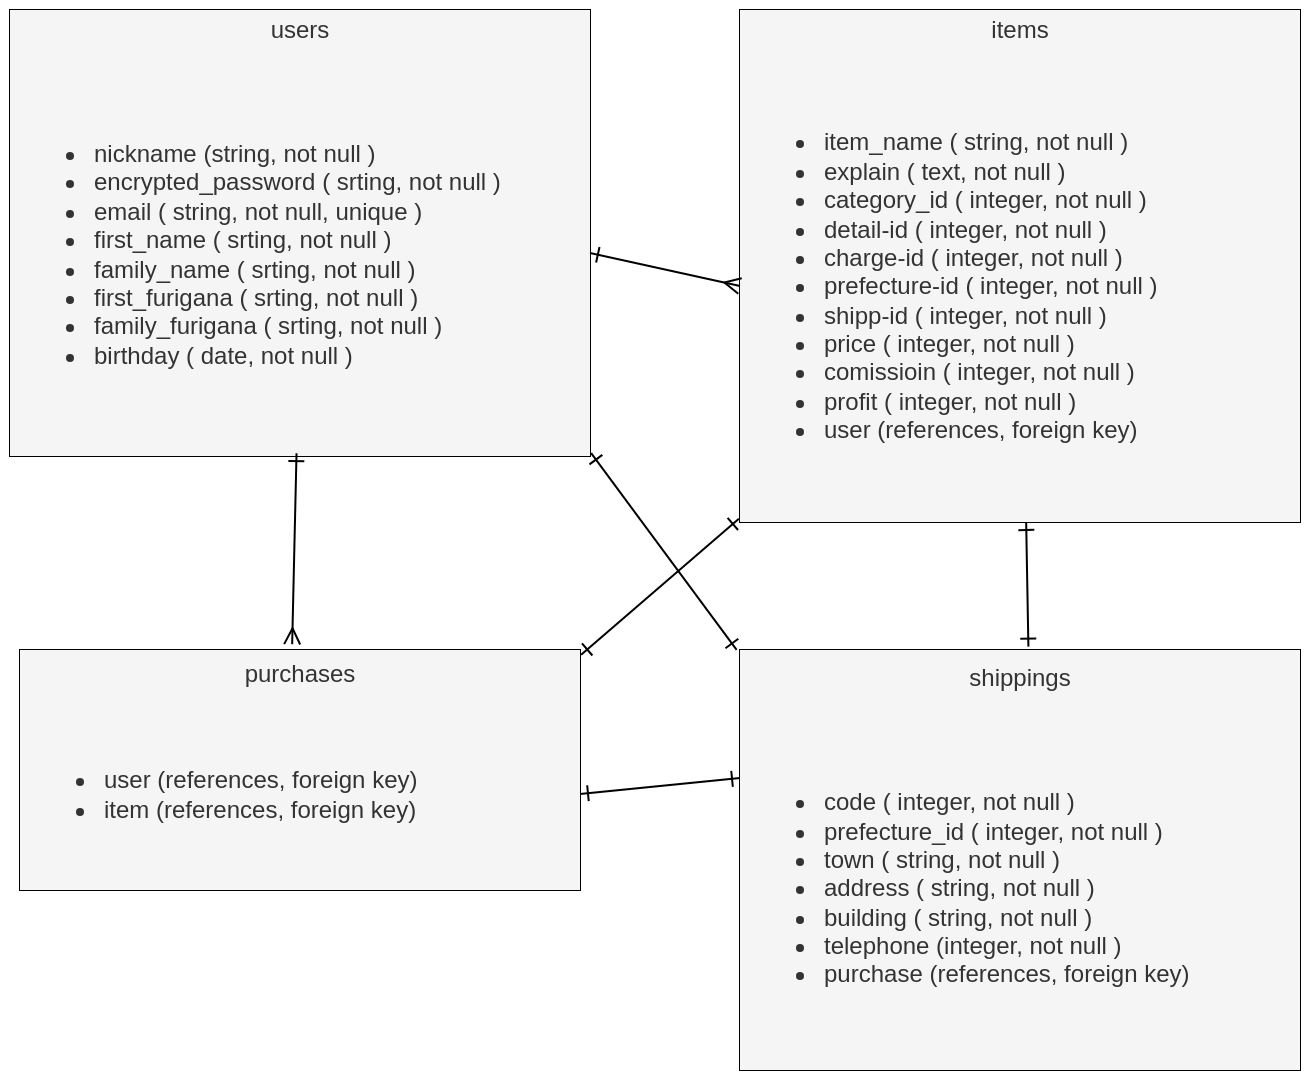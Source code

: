 <mxfile>
    <diagram id="jdpNSnKPRrQf-_OtWE0U" name="ページ1">
        <mxGraphModel dx="358" dy="466" grid="1" gridSize="10" guides="1" tooltips="1" connect="1" arrows="1" fold="1" page="1" pageScale="1" pageWidth="827" pageHeight="1169" math="0" shadow="0">
            <root>
                <mxCell id="0"/>
                <mxCell id="1" parent="0"/>
                <mxCell id="27" value="" style="shape=table;startSize=0;container=1;collapsible=0;childLayout=tableLayout;" vertex="1" parent="1">
                    <mxGeometry x="460" y="120" width="280" height="256" as="geometry"/>
                </mxCell>
                <mxCell id="28" value="" style="shape=partialRectangle;collapsible=0;dropTarget=0;pointerEvents=0;top=0;left=0;bottom=0;right=0;points=[[0,0.5],[1,0.5]];portConstraint=eastwest;fillColor=#f5f5f5;strokeColor=#666666;fontColor=#333333;" vertex="1" parent="27">
                    <mxGeometry width="280" height="20" as="geometry"/>
                </mxCell>
                <mxCell id="29" value="items" style="shape=partialRectangle;html=1;whiteSpace=wrap;connectable=0;overflow=hidden;top=0;left=0;bottom=0;right=0;fillColor=#f5f5f5;strokeColor=#666666;fontColor=#333333;" vertex="1" parent="28">
                    <mxGeometry width="280" height="20" as="geometry"/>
                </mxCell>
                <mxCell id="30" value="" style="shape=partialRectangle;collapsible=0;dropTarget=0;pointerEvents=0;fillColor=none;top=0;left=0;bottom=0;right=0;points=[[0,0.5],[1,0.5]];portConstraint=eastwest;strokeWidth=10;" vertex="1" parent="27">
                    <mxGeometry y="20" width="280" height="236" as="geometry"/>
                </mxCell>
                <mxCell id="31" value="&lt;ul&gt;&lt;li&gt;item_name ( string, not null )&lt;/li&gt;&lt;li&gt;explain&amp;nbsp;( text, not null )&lt;/li&gt;&lt;li&gt;category_id ( integer, not null )&lt;/li&gt;&lt;li&gt;detail-id ( integer, not null )&lt;/li&gt;&lt;li&gt;charge-id ( integer, not null )&lt;/li&gt;&lt;li&gt;prefecture-id ( integer, not null )&lt;/li&gt;&lt;li&gt;shipp-id ( integer, not null )&lt;/li&gt;&lt;li&gt;price ( integer, not null )&lt;/li&gt;&lt;li&gt;comissioin&amp;nbsp;( integer, not null )&lt;/li&gt;&lt;li&gt;profit&amp;nbsp;( integer, not null )&lt;/li&gt;&lt;li&gt;user (references, foreign key)&lt;/li&gt;&lt;/ul&gt;" style="shape=partialRectangle;html=1;whiteSpace=wrap;connectable=0;overflow=hidden;top=0;left=0;bottom=0;right=0;fillColor=#f5f5f5;strokeColor=#666666;fontColor=#333333;align=left;verticalAlign=middle;" vertex="1" parent="30">
                    <mxGeometry width="280" height="236" as="geometry"/>
                </mxCell>
                <mxCell id="33" value="" style="shape=table;startSize=0;container=1;collapsible=0;childLayout=tableLayout;" vertex="1" parent="1">
                    <mxGeometry x="95" y="120" width="290" height="223" as="geometry"/>
                </mxCell>
                <mxCell id="34" value="" style="shape=partialRectangle;collapsible=0;dropTarget=0;pointerEvents=0;fillColor=none;top=0;left=0;bottom=0;right=0;points=[[0,0.5],[1,0.5]];portConstraint=eastwest;verticalAlign=bottom;" vertex="1" parent="33">
                    <mxGeometry width="290" height="20" as="geometry"/>
                </mxCell>
                <mxCell id="35" value="users" style="shape=partialRectangle;html=1;whiteSpace=wrap;connectable=0;overflow=hidden;fillColor=#f5f5f5;top=0;left=0;bottom=0;right=0;strokeColor=#666666;fontColor=#333333;strokeWidth=10;" vertex="1" parent="34">
                    <mxGeometry width="290" height="20" as="geometry"/>
                </mxCell>
                <mxCell id="36" value="" style="shape=partialRectangle;collapsible=0;dropTarget=0;pointerEvents=0;fillColor=none;top=0;left=0;bottom=0;right=0;points=[[0,0.5],[1,0.5]];portConstraint=eastwest;" vertex="1" parent="33">
                    <mxGeometry y="20" width="290" height="203" as="geometry"/>
                </mxCell>
                <mxCell id="37" value="&lt;ul&gt;&lt;li&gt;nickname (string, not null )&lt;/li&gt;&lt;li&gt;encrypted_password ( srting, not null )&lt;/li&gt;&lt;li&gt;email ( string, not null, unique )&lt;/li&gt;&lt;li&gt;first_name ( srting, not null )&lt;/li&gt;&lt;li&gt;family_name ( srting, not null )&lt;/li&gt;&lt;li&gt;first_furigana ( srting, not null )&lt;/li&gt;&lt;li&gt;family_furigana ( srting, not null )&lt;/li&gt;&lt;li&gt;birthday ( date, not null )&lt;/li&gt;&lt;/ul&gt;" style="shape=partialRectangle;html=1;whiteSpace=wrap;connectable=0;overflow=hidden;top=0;left=0;bottom=0;right=0;align=left;fillColor=#f5f5f5;strokeColor=#666666;fontColor=#333333;" vertex="1" parent="36">
                    <mxGeometry width="290" height="203" as="geometry"/>
                </mxCell>
                <mxCell id="38" value="" style="shape=table;startSize=0;container=1;collapsible=0;childLayout=tableLayout;" vertex="1" parent="1">
                    <mxGeometry x="460" y="440" width="280" height="210" as="geometry"/>
                </mxCell>
                <mxCell id="39" value="" style="shape=partialRectangle;collapsible=0;dropTarget=0;pointerEvents=0;fillColor=none;top=0;left=0;bottom=0;right=0;points=[[0,0.5],[1,0.5]];portConstraint=eastwest;" vertex="1" parent="38">
                    <mxGeometry width="280" height="28" as="geometry"/>
                </mxCell>
                <mxCell id="40" value="shippings" style="shape=partialRectangle;html=1;whiteSpace=wrap;connectable=0;overflow=hidden;fillColor=#f5f5f5;top=0;left=0;bottom=0;right=0;strokeColor=#666666;fontColor=#333333;" vertex="1" parent="39">
                    <mxGeometry width="280" height="28" as="geometry"/>
                </mxCell>
                <mxCell id="41" value="" style="shape=partialRectangle;collapsible=0;dropTarget=0;pointerEvents=0;fillColor=#f5f5f5;top=0;left=0;bottom=0;right=0;points=[[0,0.5],[1,0.5]];portConstraint=eastwest;strokeColor=#666666;fontColor=#333333;" vertex="1" parent="38">
                    <mxGeometry y="28" width="280" height="182" as="geometry"/>
                </mxCell>
                <mxCell id="42" value="&lt;ul&gt;&lt;li&gt;code&amp;nbsp;( integer, not null )&lt;/li&gt;&lt;li&gt;prefecture_id ( integer, not null )&lt;/li&gt;&lt;li&gt;town ( string, not null )&lt;/li&gt;&lt;li&gt;address&amp;nbsp;( string, not null )&lt;/li&gt;&lt;li&gt;building&amp;nbsp;( string, not null )&lt;/li&gt;&lt;li&gt;telephone (integer, not null )&lt;/li&gt;&lt;li&gt;purchase (references, foreign key)&lt;/li&gt;&lt;/ul&gt;" style="shape=partialRectangle;html=1;whiteSpace=wrap;connectable=0;overflow=hidden;fillColor=#f5f5f5;top=0;left=0;bottom=0;right=0;align=left;strokeColor=#666666;fontColor=#333333;" vertex="1" parent="41">
                    <mxGeometry width="280" height="182" as="geometry"/>
                </mxCell>
                <mxCell id="43" value="" style="shape=table;startSize=0;container=1;collapsible=0;childLayout=tableLayout;" vertex="1" parent="1">
                    <mxGeometry x="100" y="440" width="280" height="120" as="geometry"/>
                </mxCell>
                <mxCell id="44" value="" style="shape=partialRectangle;collapsible=0;dropTarget=0;pointerEvents=0;fillColor=none;top=0;left=0;bottom=0;right=0;points=[[0,0.5],[1,0.5]];portConstraint=eastwest;" vertex="1" parent="43">
                    <mxGeometry width="280" height="24" as="geometry"/>
                </mxCell>
                <mxCell id="45" value="purchases" style="shape=partialRectangle;html=1;whiteSpace=wrap;connectable=0;overflow=hidden;fillColor=#f5f5f5;top=0;left=0;bottom=0;right=0;strokeColor=#666666;fontColor=#333333;" vertex="1" parent="44">
                    <mxGeometry width="280" height="24" as="geometry"/>
                </mxCell>
                <mxCell id="46" value="" style="shape=partialRectangle;collapsible=0;dropTarget=0;pointerEvents=0;fillColor=none;top=0;left=0;bottom=0;right=0;points=[[0,0.5],[1,0.5]];portConstraint=eastwest;" vertex="1" parent="43">
                    <mxGeometry y="24" width="280" height="96" as="geometry"/>
                </mxCell>
                <mxCell id="47" value="&lt;ul&gt;&lt;li&gt;user (references, foreign key)&lt;/li&gt;&lt;li&gt;item (references, foreign key)&lt;/li&gt;&lt;/ul&gt;" style="shape=partialRectangle;html=1;whiteSpace=wrap;connectable=0;overflow=hidden;fillColor=#f5f5f5;top=0;left=0;bottom=0;right=0;strokeColor=#666666;fontColor=#333333;align=left;" vertex="1" parent="46">
                    <mxGeometry width="280" height="96" as="geometry"/>
                </mxCell>
                <mxCell id="50" style="edgeStyle=none;rounded=0;orthogonalLoop=1;jettySize=auto;html=1;exitX=1;exitY=0.5;exitDx=0;exitDy=0;entryX=0;entryY=0.5;entryDx=0;entryDy=0;endArrow=ERmany;endFill=0;strokeWidth=1;startArrow=ERone;startFill=0;" edge="1" parent="1" source="36" target="30">
                    <mxGeometry relative="1" as="geometry"/>
                </mxCell>
                <mxCell id="51" style="edgeStyle=none;rounded=0;orthogonalLoop=1;jettySize=auto;html=1;exitX=0.494;exitY=0.993;exitDx=0;exitDy=0;endArrow=ERmany;endFill=0;exitPerimeter=0;entryX=0.486;entryY=-0.119;entryDx=0;entryDy=0;entryPerimeter=0;startArrow=ERone;startFill=0;" edge="1" parent="1" source="36" target="44">
                    <mxGeometry relative="1" as="geometry">
                        <mxPoint x="232" y="440" as="targetPoint"/>
                    </mxGeometry>
                </mxCell>
                <mxCell id="52" style="edgeStyle=none;rounded=0;orthogonalLoop=1;jettySize=auto;html=1;exitX=1.002;exitY=0.993;exitDx=0;exitDy=0;endArrow=ERone;endFill=0;exitPerimeter=0;entryX=-0.006;entryY=-0.001;entryDx=0;entryDy=0;entryPerimeter=0;startArrow=ERone;startFill=0;" edge="1" parent="1" source="36" target="39">
                    <mxGeometry relative="1" as="geometry">
                        <mxPoint x="460" y="450" as="targetPoint"/>
                    </mxGeometry>
                </mxCell>
                <mxCell id="53" style="edgeStyle=none;rounded=0;orthogonalLoop=1;jettySize=auto;html=1;exitX=0.511;exitY=1;exitDx=0;exitDy=0;entryX=0.515;entryY=-0.06;entryDx=0;entryDy=0;entryPerimeter=0;startArrow=ERone;startFill=0;endArrow=ERone;endFill=0;strokeWidth=1;exitPerimeter=0;" edge="1" parent="1" source="30" target="39">
                    <mxGeometry relative="1" as="geometry"/>
                </mxCell>
                <mxCell id="54" style="edgeStyle=none;rounded=0;orthogonalLoop=1;jettySize=auto;html=1;exitX=-0.002;exitY=0.993;exitDx=0;exitDy=0;entryX=1.002;entryY=0.097;entryDx=0;entryDy=0;entryPerimeter=0;startArrow=ERone;startFill=0;endArrow=ERone;endFill=0;strokeWidth=1;exitPerimeter=0;" edge="1" parent="1" source="30" target="44">
                    <mxGeometry relative="1" as="geometry"/>
                </mxCell>
                <mxCell id="55" style="edgeStyle=none;rounded=0;orthogonalLoop=1;jettySize=auto;html=1;exitX=1;exitY=0.5;exitDx=0;exitDy=0;entryX=0;entryY=0.198;entryDx=0;entryDy=0;entryPerimeter=0;startArrow=ERone;startFill=0;endArrow=ERone;endFill=0;strokeWidth=1;" edge="1" parent="1" source="46" target="41">
                    <mxGeometry relative="1" as="geometry"/>
                </mxCell>
            </root>
        </mxGraphModel>
    </diagram>
</mxfile>
